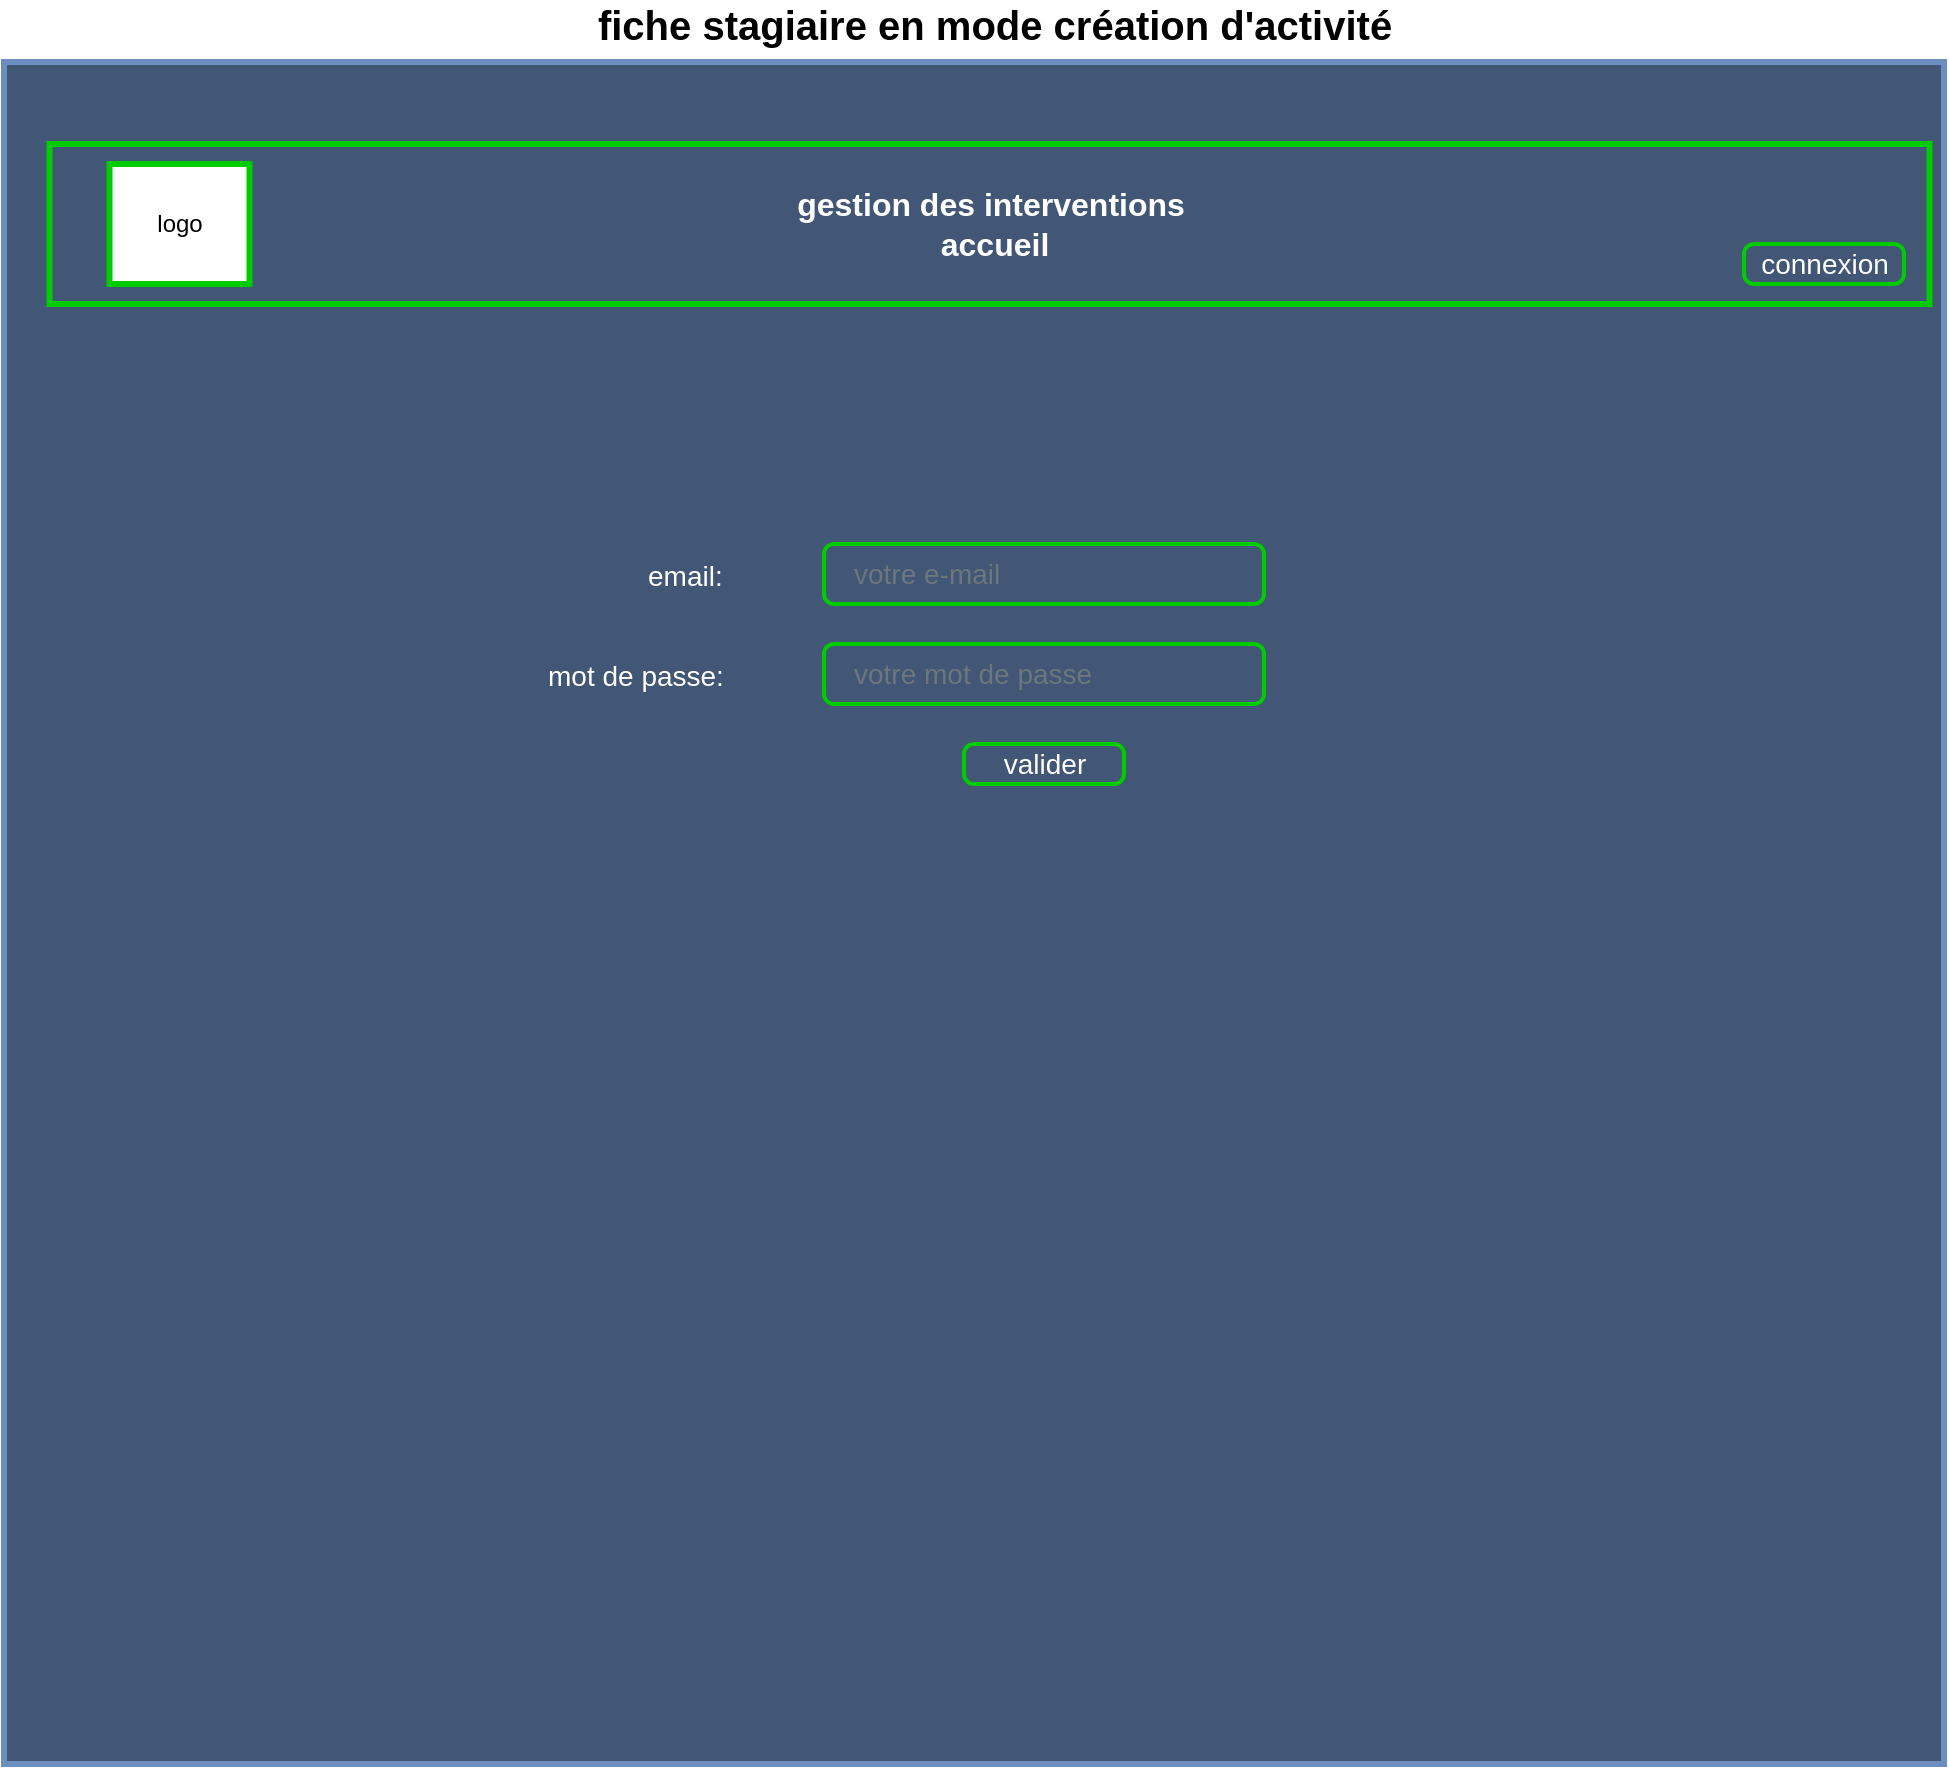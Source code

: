 <mxfile version="14.4.3" type="device"><diagram id="tv3QOq-MICWlFI4omKUR" name="Page-1"><mxGraphModel dx="1422" dy="762" grid="1" gridSize="10" guides="1" tooltips="1" connect="1" arrows="1" fold="1" page="1" pageScale="1" pageWidth="2500" pageHeight="2500" math="0" shadow="0"><root><mxCell id="0"/><mxCell id="1" parent="0"/><mxCell id="bz115-KL983n83hMZGC7-15" value="" style="rounded=0;whiteSpace=wrap;html=1;strokeWidth=3;strokeColor=#6C8EBF;fillColor=#425775;" parent="1" vertex="1"><mxGeometry x="390" y="49" width="970" height="851" as="geometry"/></mxCell><mxCell id="bz115-KL983n83hMZGC7-55" value="" style="rounded=0;whiteSpace=wrap;html=1;strokeColor=#00CC00;strokeWidth=3;fillColor=#425775;fontColor=#FFFFFF;" parent="1" vertex="1"><mxGeometry x="412.75" y="90" width="940" height="80" as="geometry"/></mxCell><mxCell id="bz115-KL983n83hMZGC7-56" value="&lt;font color=&quot;#000000&quot;&gt;logo&lt;/font&gt;" style="rounded=0;whiteSpace=wrap;html=1;strokeColor=#00CC00;strokeWidth=3;fontColor=#FFFFFF;fillColor=#FFFFFF;" parent="1" vertex="1"><mxGeometry x="442.75" y="100" width="70" height="60" as="geometry"/></mxCell><mxCell id="bz115-KL983n83hMZGC7-61" value="&lt;font style=&quot;font-size: 16px&quot;&gt;&lt;b&gt;gestion des interventions&lt;/b&gt;&lt;/font&gt;" style="text;html=1;align=center;verticalAlign=middle;resizable=0;points=[];autosize=1;fontColor=#FFFFFF;" parent="1" vertex="1"><mxGeometry x="777.75" y="110" width="210" height="20" as="geometry"/></mxCell><mxCell id="bz115-KL983n83hMZGC7-62" value="&lt;font style=&quot;font-size: 16px&quot;&gt;&lt;b&gt;accueil&lt;/b&gt;&lt;/font&gt;" style="text;html=1;align=center;verticalAlign=middle;resizable=0;points=[];autosize=1;fontColor=#FFFFFF;" parent="1" vertex="1"><mxGeometry x="850" y="130" width="70" height="20" as="geometry"/></mxCell><mxCell id="bz115-KL983n83hMZGC7-66" value="&lt;font color=&quot;#000000&quot; size=&quot;1&quot;&gt;&lt;b style=&quot;font-size: 20px&quot;&gt;fiche stagiaire en mode création d'activité&lt;/b&gt;&lt;/font&gt;" style="text;html=1;align=center;verticalAlign=middle;resizable=0;points=[];autosize=1;fontColor=#FFFFFF;" parent="1" vertex="1"><mxGeometry x="680" y="20" width="410" height="20" as="geometry"/></mxCell><mxCell id="rvtqpd-7MC2bFe4lHgm0-1" value="email:" style="fillColor=none;strokeColor=none;align=left;fontSize=14;fontColor=#FFFFFF;" parent="1" vertex="1"><mxGeometry x="710" y="290" width="100" height="30" as="geometry"/></mxCell><mxCell id="rvtqpd-7MC2bFe4lHgm0-3" value="mot de passe:" style="fillColor=none;strokeColor=none;align=left;fontSize=14;fontColor=#FFFFFF;" parent="1" vertex="1"><mxGeometry x="660" y="340" width="100" height="30" as="geometry"/></mxCell><mxCell id="rvtqpd-7MC2bFe4lHgm0-8" value="votre mot de passe" style="html=1;shadow=0;dashed=0;shape=mxgraph.bootstrap.rrect;rSize=5;align=left;spacing=15;fontSize=14;fontColor=#6C767D;strokeColor=#00CC00;strokeWidth=2;fillColor=none;" parent="1" vertex="1"><mxGeometry x="800" y="340" width="220" height="30" as="geometry"/></mxCell><mxCell id="rvtqpd-7MC2bFe4lHgm0-9" value="votre e-mail" style="html=1;shadow=0;dashed=0;shape=mxgraph.bootstrap.rrect;rSize=5;align=left;spacing=15;fontSize=14;fontColor=#6C767D;strokeColor=#00CC00;strokeWidth=2;fillColor=none;" parent="1" vertex="1"><mxGeometry x="800" y="290" width="220" height="30" as="geometry"/></mxCell><mxCell id="rvtqpd-7MC2bFe4lHgm0-10" value="connexion" style="html=1;shadow=0;dashed=0;shape=mxgraph.bootstrap.rrect;rSize=5;align=center;spacing=15;fontSize=14;fontColor=#ffffff;strokeWidth=2;strokeColor=#00CC00;fillColor=none;" parent="1" vertex="1"><mxGeometry x="1260" y="140" width="80" height="20" as="geometry"/></mxCell><mxCell id="rvtqpd-7MC2bFe4lHgm0-11" value="valider" style="html=1;shadow=0;dashed=0;shape=mxgraph.bootstrap.rrect;rSize=5;align=center;spacing=15;fontSize=14;fontColor=#ffffff;strokeWidth=2;strokeColor=#00CC00;fillColor=none;" parent="1" vertex="1"><mxGeometry x="870" y="390" width="80" height="20" as="geometry"/></mxCell></root></mxGraphModel></diagram></mxfile>